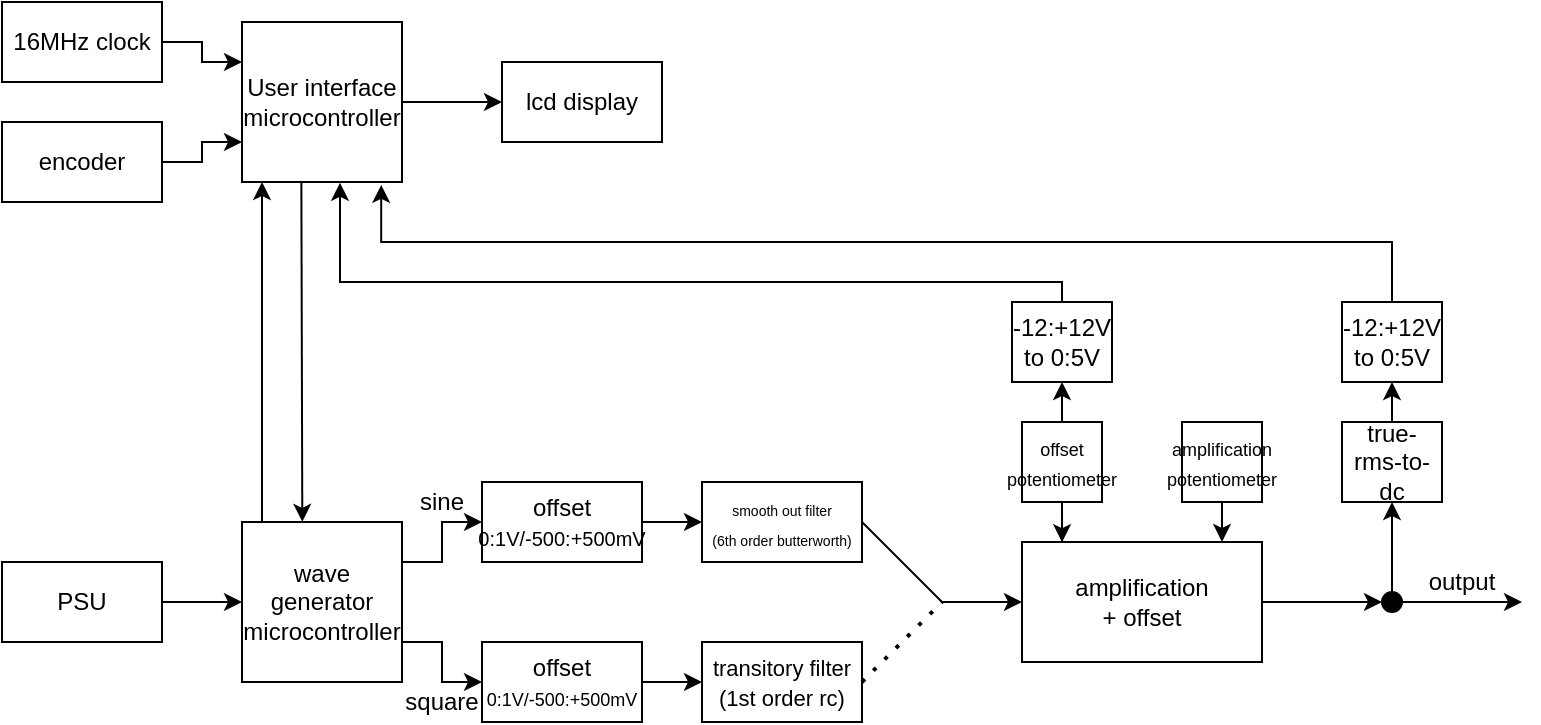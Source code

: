<mxfile version="14.5.1" type="device"><diagram id="DvYRKdzke6FvzosSTL7i" name="Page-1"><mxGraphModel dx="306" dy="236" grid="1" gridSize="10" guides="1" tooltips="1" connect="1" arrows="1" fold="1" page="1" pageScale="1" pageWidth="1169" pageHeight="827" math="0" shadow="0"><root><mxCell id="0"/><mxCell id="1" parent="0"/><mxCell id="Kld125k3arSKmPjsdWOQ-1" value="User interface microcontroller" style="whiteSpace=wrap;html=1;aspect=fixed;" parent="1" vertex="1"><mxGeometry x="160" y="50" width="80" height="80" as="geometry"/></mxCell><mxCell id="Kld125k3arSKmPjsdWOQ-2" value="wave generator microcontroller" style="whiteSpace=wrap;html=1;aspect=fixed;" parent="1" vertex="1"><mxGeometry x="160" y="300" width="80" height="80" as="geometry"/></mxCell><mxCell id="Kld125k3arSKmPjsdWOQ-3" value="&lt;font&gt;&lt;font style=&quot;font-size: 12px&quot;&gt;offset&lt;/font&gt;&lt;br&gt;&lt;font size=&quot;1&quot;&gt;0:1V/-500:+500mV&lt;/font&gt;&lt;/font&gt;" style="rounded=0;whiteSpace=wrap;html=1;" parent="1" vertex="1"><mxGeometry x="280" y="280" width="80" height="40" as="geometry"/></mxCell><mxCell id="Kld125k3arSKmPjsdWOQ-4" value="offset&lt;br&gt;&lt;font style=&quot;font-size: 9px&quot;&gt;0:1V/-500:+500mV&lt;/font&gt;" style="rounded=0;whiteSpace=wrap;html=1;" parent="1" vertex="1"><mxGeometry x="280" y="360" width="80" height="40" as="geometry"/></mxCell><mxCell id="Kld125k3arSKmPjsdWOQ-5" value="" style="endArrow=classic;html=1;exitX=1;exitY=0.5;exitDx=0;exitDy=0;entryX=0;entryY=0.5;entryDx=0;entryDy=0;" parent="1" source="Kld125k3arSKmPjsdWOQ-3" target="Kld125k3arSKmPjsdWOQ-7" edge="1"><mxGeometry width="50" height="50" relative="1" as="geometry"><mxPoint x="410" y="410" as="sourcePoint"/><mxPoint x="360" y="300" as="targetPoint"/></mxGeometry></mxCell><mxCell id="Kld125k3arSKmPjsdWOQ-6" value="" style="endArrow=classic;html=1;entryX=0;entryY=0.5;entryDx=0;entryDy=0;" parent="1" target="Kld125k3arSKmPjsdWOQ-8" edge="1"><mxGeometry width="50" height="50" relative="1" as="geometry"><mxPoint x="360" y="380" as="sourcePoint"/><mxPoint x="360" y="379.76" as="targetPoint"/></mxGeometry></mxCell><mxCell id="Kld125k3arSKmPjsdWOQ-7" value="&lt;font style=&quot;font-size: 7px&quot;&gt;smooth out filter&lt;br&gt;(6th order butterworth)&lt;/font&gt;" style="rounded=0;whiteSpace=wrap;html=1;" parent="1" vertex="1"><mxGeometry x="390" y="280" width="80" height="40" as="geometry"/></mxCell><mxCell id="Kld125k3arSKmPjsdWOQ-8" value="&lt;font style=&quot;font-size: 11px&quot;&gt;transitory filter&lt;br&gt;(1st order rc)&lt;/font&gt;" style="rounded=0;whiteSpace=wrap;html=1;" parent="1" vertex="1"><mxGeometry x="390" y="360" width="80" height="40" as="geometry"/></mxCell><mxCell id="Kld125k3arSKmPjsdWOQ-9" value="" style="endArrow=classic;html=1;entryX=0;entryY=0.5;entryDx=0;entryDy=0;rounded=0;" parent="1" target="Kld125k3arSKmPjsdWOQ-4" edge="1"><mxGeometry width="50" height="50" relative="1" as="geometry"><mxPoint x="240" y="360" as="sourcePoint"/><mxPoint x="290" y="310" as="targetPoint"/><Array as="points"><mxPoint x="260" y="360"/><mxPoint x="260" y="380"/></Array></mxGeometry></mxCell><mxCell id="Kld125k3arSKmPjsdWOQ-10" value="" style="endArrow=classic;html=1;entryX=0;entryY=0.5;entryDx=0;entryDy=0;rounded=0;" parent="1" target="Kld125k3arSKmPjsdWOQ-3" edge="1"><mxGeometry width="50" height="50" relative="1" as="geometry"><mxPoint x="240" y="320" as="sourcePoint"/><mxPoint x="280" y="340" as="targetPoint"/><Array as="points"><mxPoint x="260" y="320"/><mxPoint x="260" y="300"/></Array></mxGeometry></mxCell><mxCell id="Kld125k3arSKmPjsdWOQ-11" value="" style="endArrow=classic;html=1;" parent="1" edge="1"><mxGeometry width="50" height="50" relative="1" as="geometry"><mxPoint x="510" y="340" as="sourcePoint"/><mxPoint x="550" y="340" as="targetPoint"/></mxGeometry></mxCell><mxCell id="Kld125k3arSKmPjsdWOQ-12" value="" style="endArrow=none;dashed=1;html=1;dashPattern=1 3;strokeWidth=2;" parent="1" edge="1"><mxGeometry width="50" height="50" relative="1" as="geometry"><mxPoint x="470" y="380" as="sourcePoint"/><mxPoint x="510" y="340" as="targetPoint"/></mxGeometry></mxCell><mxCell id="Kld125k3arSKmPjsdWOQ-13" value="" style="endArrow=none;html=1;exitX=1;exitY=0.5;exitDx=0;exitDy=0;" parent="1" source="Kld125k3arSKmPjsdWOQ-7" edge="1"><mxGeometry width="50" height="50" relative="1" as="geometry"><mxPoint x="520" y="330" as="sourcePoint"/><mxPoint x="510" y="340" as="targetPoint"/></mxGeometry></mxCell><mxCell id="Kld125k3arSKmPjsdWOQ-14" value="amplification&lt;br&gt;+ offset" style="rounded=0;whiteSpace=wrap;html=1;" parent="1" vertex="1"><mxGeometry x="550" y="310" width="120" height="60" as="geometry"/></mxCell><mxCell id="Kld125k3arSKmPjsdWOQ-15" value="" style="edgeStyle=orthogonalEdgeStyle;rounded=0;orthogonalLoop=1;jettySize=auto;html=1;exitX=1;exitY=0.5;exitDx=0;exitDy=0;entryX=0;entryY=0.25;entryDx=0;entryDy=0;" parent="1" source="Kld125k3arSKmPjsdWOQ-30" target="Kld125k3arSKmPjsdWOQ-1" edge="1"><mxGeometry relative="1" as="geometry"/></mxCell><mxCell id="Kld125k3arSKmPjsdWOQ-16" style="edgeStyle=orthogonalEdgeStyle;rounded=0;orthogonalLoop=1;jettySize=auto;html=1;entryX=0;entryY=0.75;entryDx=0;entryDy=0;" parent="1" source="Kld125k3arSKmPjsdWOQ-17" target="Kld125k3arSKmPjsdWOQ-1" edge="1"><mxGeometry relative="1" as="geometry"/></mxCell><mxCell id="Kld125k3arSKmPjsdWOQ-17" value="encoder" style="rounded=0;whiteSpace=wrap;html=1;" parent="1" vertex="1"><mxGeometry x="40" y="100" width="80" height="40" as="geometry"/></mxCell><mxCell id="Kld125k3arSKmPjsdWOQ-18" value="" style="endArrow=classic;html=1;entryX=0;entryY=0.5;entryDx=0;entryDy=0;" parent="1" target="Kld125k3arSKmPjsdWOQ-19" edge="1"><mxGeometry width="50" height="50" relative="1" as="geometry"><mxPoint x="670" y="340" as="sourcePoint"/><mxPoint x="700" y="340" as="targetPoint"/></mxGeometry></mxCell><mxCell id="Kld125k3arSKmPjsdWOQ-19" value="" style="ellipse;whiteSpace=wrap;html=1;aspect=fixed;fillColor=#000000;" parent="1" vertex="1"><mxGeometry x="730" y="335" width="10" height="10" as="geometry"/></mxCell><mxCell id="Kld125k3arSKmPjsdWOQ-20" value="" style="endArrow=classic;html=1;exitX=1;exitY=0.5;exitDx=0;exitDy=0;" parent="1" source="Kld125k3arSKmPjsdWOQ-19" edge="1"><mxGeometry width="50" height="50" relative="1" as="geometry"><mxPoint x="750" y="340" as="sourcePoint"/><mxPoint x="800" y="340" as="targetPoint"/></mxGeometry></mxCell><mxCell id="Kld125k3arSKmPjsdWOQ-21" value="" style="endArrow=classic;html=1;entryX=0.5;entryY=1;entryDx=0;entryDy=0;exitX=0.5;exitY=0;exitDx=0;exitDy=0;" parent="1" source="Kld125k3arSKmPjsdWOQ-19" target="Kld125k3arSKmPjsdWOQ-22" edge="1"><mxGeometry width="50" height="50" relative="1" as="geometry"><mxPoint x="705" y="330" as="sourcePoint"/><mxPoint x="705" y="440" as="targetPoint"/></mxGeometry></mxCell><mxCell id="Kld125k3arSKmPjsdWOQ-22" value="true-rms-to-dc" style="rounded=0;whiteSpace=wrap;html=1;fillColor=#FFFFFF;" parent="1" vertex="1"><mxGeometry x="710" y="250" width="50" height="40" as="geometry"/></mxCell><mxCell id="Kld125k3arSKmPjsdWOQ-23" value="" style="endArrow=classic;html=1;entryX=0.125;entryY=1;entryDx=0;entryDy=0;exitX=0.25;exitY=0;exitDx=0;exitDy=0;entryPerimeter=0;" parent="1" target="Kld125k3arSKmPjsdWOQ-1" edge="1"><mxGeometry width="50" height="50" relative="1" as="geometry"><mxPoint x="170" y="300" as="sourcePoint"/><mxPoint x="170" y="180" as="targetPoint"/></mxGeometry></mxCell><mxCell id="Kld125k3arSKmPjsdWOQ-24" value="" style="endArrow=classic;html=1;exitX=0.371;exitY=0.999;exitDx=0;exitDy=0;exitPerimeter=0;entryX=0.377;entryY=-0.001;entryDx=0;entryDy=0;entryPerimeter=0;" parent="1" source="Kld125k3arSKmPjsdWOQ-1" target="Kld125k3arSKmPjsdWOQ-2" edge="1"><mxGeometry width="50" height="50" relative="1" as="geometry"><mxPoint x="180" y="180" as="sourcePoint"/><mxPoint x="200" y="270" as="targetPoint"/></mxGeometry></mxCell><mxCell id="Kld125k3arSKmPjsdWOQ-25" value="" style="endArrow=classic;html=1;exitX=1;exitY=0.5;exitDx=0;exitDy=0;entryX=0;entryY=0.5;entryDx=0;entryDy=0;" parent="1" source="Kld125k3arSKmPjsdWOQ-1" target="Kld125k3arSKmPjsdWOQ-26" edge="1"><mxGeometry width="50" height="50" relative="1" as="geometry"><mxPoint x="240" y="140" as="sourcePoint"/><mxPoint x="240" y="140" as="targetPoint"/></mxGeometry></mxCell><mxCell id="Kld125k3arSKmPjsdWOQ-26" value="lcd display" style="rounded=0;whiteSpace=wrap;html=1;" parent="1" vertex="1"><mxGeometry x="290" y="70" width="80" height="40" as="geometry"/></mxCell><mxCell id="Kld125k3arSKmPjsdWOQ-27" value="output" style="text;html=1;strokeColor=none;fillColor=none;align=center;verticalAlign=middle;whiteSpace=wrap;rounded=0;" parent="1" vertex="1"><mxGeometry x="750" y="320" width="40" height="20" as="geometry"/></mxCell><mxCell id="Kld125k3arSKmPjsdWOQ-28" value="sine" style="text;html=1;strokeColor=none;fillColor=none;align=center;verticalAlign=middle;whiteSpace=wrap;rounded=0;" parent="1" vertex="1"><mxGeometry x="240" y="280" width="40" height="20" as="geometry"/></mxCell><mxCell id="Kld125k3arSKmPjsdWOQ-29" value="square" style="text;html=1;strokeColor=none;fillColor=none;align=center;verticalAlign=middle;whiteSpace=wrap;rounded=0;" parent="1" vertex="1"><mxGeometry x="240" y="380" width="40" height="20" as="geometry"/></mxCell><mxCell id="Kld125k3arSKmPjsdWOQ-30" value="16MHz clock" style="rounded=0;whiteSpace=wrap;html=1;" parent="1" vertex="1"><mxGeometry x="40" y="40" width="80" height="40" as="geometry"/></mxCell><mxCell id="Kld125k3arSKmPjsdWOQ-31" value="" style="edgeStyle=orthogonalEdgeStyle;rounded=0;orthogonalLoop=1;jettySize=auto;html=1;" parent="1" source="Kld125k3arSKmPjsdWOQ-32" target="Kld125k3arSKmPjsdWOQ-2" edge="1"><mxGeometry relative="1" as="geometry"/></mxCell><mxCell id="Kld125k3arSKmPjsdWOQ-32" value="PSU" style="rounded=0;whiteSpace=wrap;html=1;" parent="1" vertex="1"><mxGeometry x="40" y="320" width="80" height="40" as="geometry"/></mxCell><mxCell id="Kld125k3arSKmPjsdWOQ-33" value="" style="edgeStyle=orthogonalEdgeStyle;rounded=0;orthogonalLoop=1;jettySize=auto;html=1;entryX=0.167;entryY=0.002;entryDx=0;entryDy=0;entryPerimeter=0;" parent="1" source="Kld125k3arSKmPjsdWOQ-34" target="Kld125k3arSKmPjsdWOQ-14" edge="1"><mxGeometry relative="1" as="geometry"/></mxCell><mxCell id="Kld125k3arSKmPjsdWOQ-34" value="&lt;font style=&quot;font-size: 9px&quot;&gt;offset&lt;br&gt;potentiometer&lt;/font&gt;" style="rounded=0;whiteSpace=wrap;html=1;" parent="1" vertex="1"><mxGeometry x="550" y="250" width="40" height="40" as="geometry"/></mxCell><mxCell id="Kld125k3arSKmPjsdWOQ-35" style="edgeStyle=orthogonalEdgeStyle;rounded=0;orthogonalLoop=1;jettySize=auto;html=1;entryX=0.829;entryY=-0.012;entryDx=0;entryDy=0;entryPerimeter=0;" parent="1" source="Kld125k3arSKmPjsdWOQ-36" target="Kld125k3arSKmPjsdWOQ-14" edge="1"><mxGeometry relative="1" as="geometry"/></mxCell><mxCell id="Kld125k3arSKmPjsdWOQ-36" value="&lt;font style=&quot;font-size: 9px&quot;&gt;amplification&lt;br&gt;potentiometer&lt;/font&gt;" style="rounded=0;whiteSpace=wrap;html=1;" parent="1" vertex="1"><mxGeometry x="630" y="250" width="40" height="40" as="geometry"/></mxCell><mxCell id="Kld125k3arSKmPjsdWOQ-37" value="" style="endArrow=classic;html=1;entryX=0.5;entryY=1;entryDx=0;entryDy=0;exitX=0.5;exitY=0;exitDx=0;exitDy=0;" parent="1" target="Kld125k3arSKmPjsdWOQ-39" edge="1"><mxGeometry width="50" height="50" relative="1" as="geometry"><mxPoint x="735" y="250" as="sourcePoint"/><mxPoint x="705" y="355" as="targetPoint"/></mxGeometry></mxCell><mxCell id="Kld125k3arSKmPjsdWOQ-38" style="edgeStyle=orthogonalEdgeStyle;rounded=0;orthogonalLoop=1;jettySize=auto;html=1;entryX=0.87;entryY=1.018;entryDx=0;entryDy=0;entryPerimeter=0;" parent="1" source="Kld125k3arSKmPjsdWOQ-39" target="Kld125k3arSKmPjsdWOQ-1" edge="1"><mxGeometry relative="1" as="geometry"><Array as="points"><mxPoint x="735" y="160"/><mxPoint x="230" y="160"/></Array></mxGeometry></mxCell><mxCell id="Kld125k3arSKmPjsdWOQ-39" value="-12:+12V to 0:5V" style="rounded=0;whiteSpace=wrap;html=1;fillColor=#FFFFFF;" parent="1" vertex="1"><mxGeometry x="710" y="190" width="50" height="40" as="geometry"/></mxCell><mxCell id="Kld125k3arSKmPjsdWOQ-40" value="" style="endArrow=classic;html=1;entryX=0.5;entryY=1;entryDx=0;entryDy=0;exitX=0.5;exitY=0;exitDx=0;exitDy=0;" parent="1" target="Kld125k3arSKmPjsdWOQ-42" edge="1"><mxGeometry width="50" height="50" relative="1" as="geometry"><mxPoint x="570" y="250" as="sourcePoint"/><mxPoint x="540" y="355" as="targetPoint"/></mxGeometry></mxCell><mxCell id="Kld125k3arSKmPjsdWOQ-41" style="edgeStyle=orthogonalEdgeStyle;rounded=0;orthogonalLoop=1;jettySize=auto;html=1;entryX=0.609;entryY=1.005;entryDx=0;entryDy=0;entryPerimeter=0;" parent="1" source="Kld125k3arSKmPjsdWOQ-42" target="Kld125k3arSKmPjsdWOQ-1" edge="1"><mxGeometry relative="1" as="geometry"><Array as="points"><mxPoint x="570" y="180"/><mxPoint x="209" y="180"/><mxPoint x="209" y="130"/></Array></mxGeometry></mxCell><mxCell id="Kld125k3arSKmPjsdWOQ-42" value="-12:+12V to 0:5V" style="rounded=0;whiteSpace=wrap;html=1;fillColor=#FFFFFF;" parent="1" vertex="1"><mxGeometry x="545" y="190" width="50" height="40" as="geometry"/></mxCell></root></mxGraphModel></diagram></mxfile>